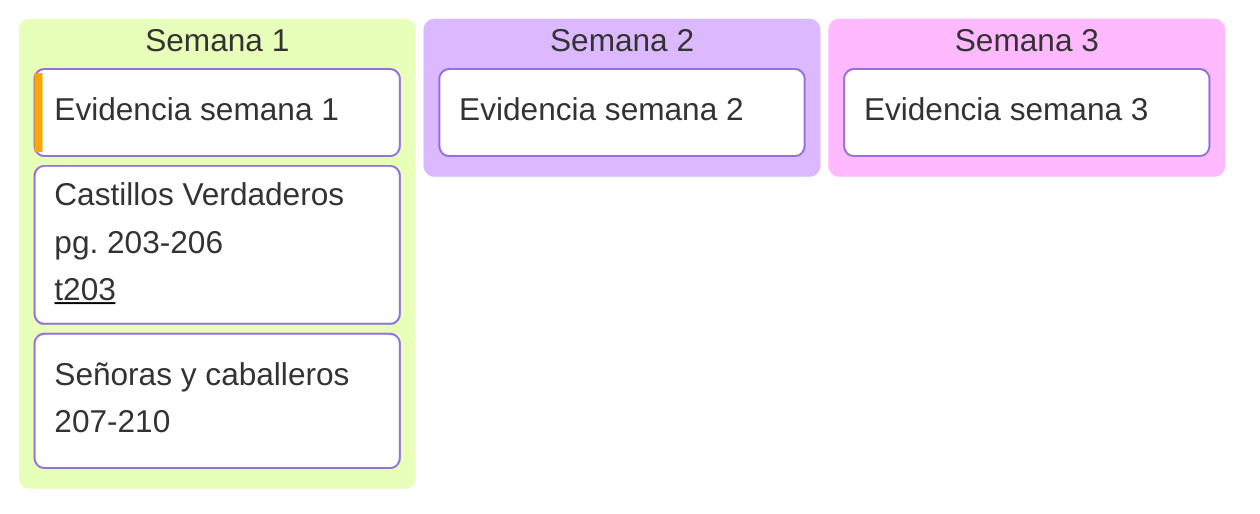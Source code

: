 ---
config:
  kanban:
    ticketBaseUrl: 'https://github.com/paco-ruvalcaba/mermaid_kanban/#TICKET#'
---
kanban
  s1[Semana 1]
    ev1[Evidencia semana 1]@{ priority: 'High' }
    hdm203[Castillos Verdaderos pg. 203-206]@{ ticket: t203}
    hdm207[Señoras y caballeros 207-210]
  s2[Semana 2]
    ev1[Evidencia semana 2]
  s3[Semana 3]
    ev1[Evidencia semana 3]